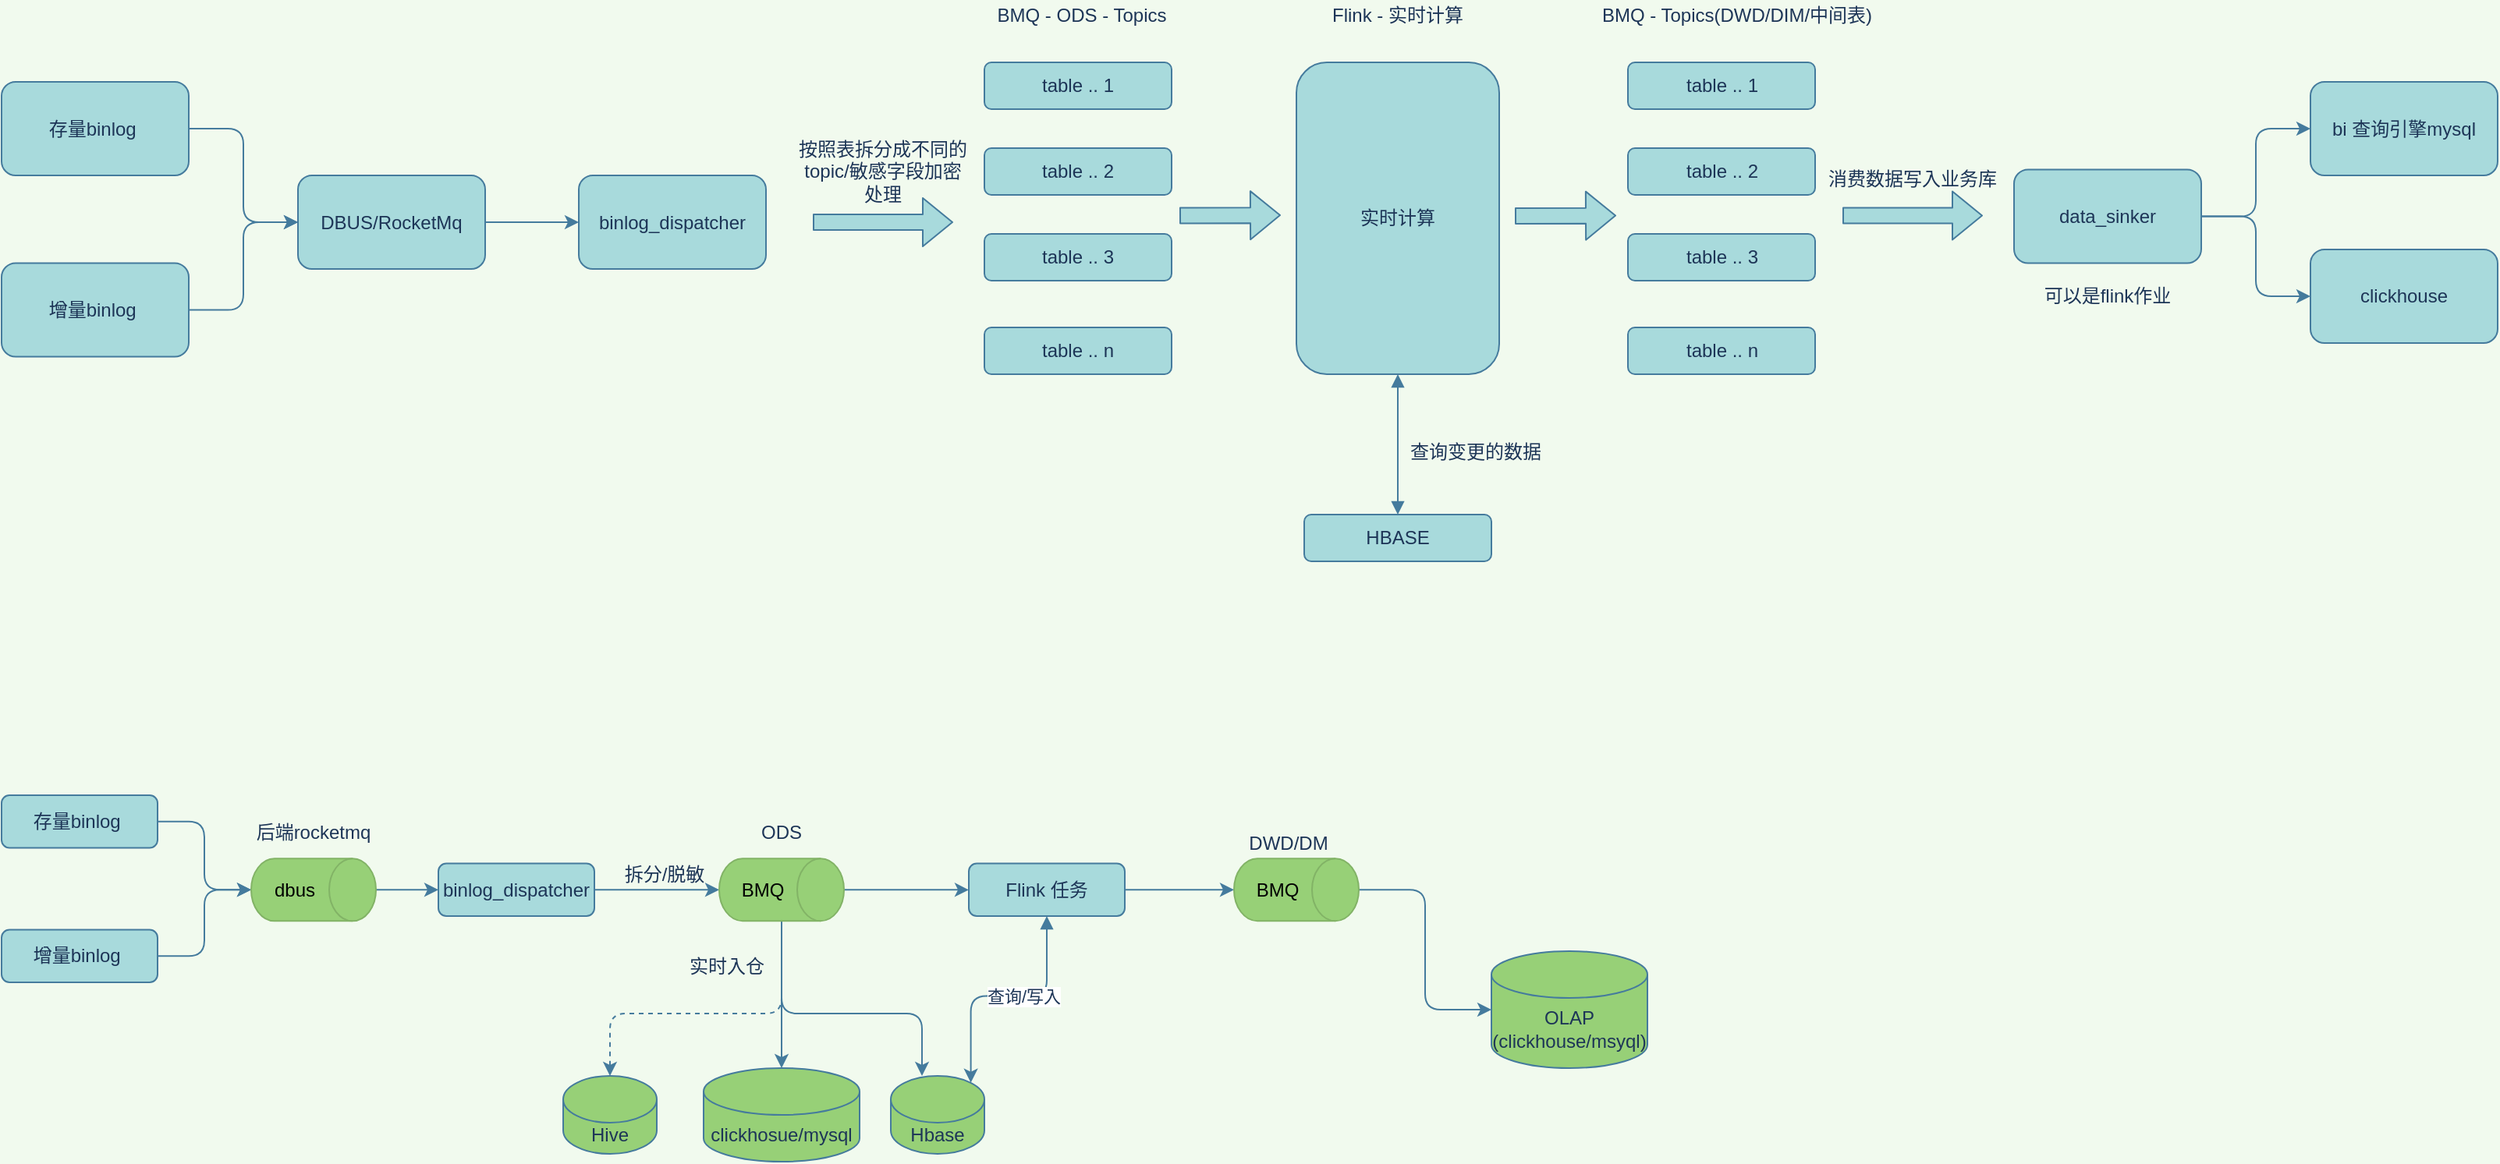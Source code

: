 <mxfile version="14.0.1" type="github">
  <diagram name="Page-1" id="74e2e168-ea6b-b213-b513-2b3c1d86103e">
    <mxGraphModel dx="1426" dy="769" grid="1" gridSize="10" guides="1" tooltips="1" connect="1" arrows="1" fold="1" page="1" pageScale="1" pageWidth="4681" pageHeight="3300" background="#F1FAEE" math="0" shadow="0">
      <root>
        <mxCell id="0" />
        <mxCell id="1" parent="0" />
        <mxCell id="ZxhqOC5vJH2Z66Pt62t_-1" style="edgeStyle=orthogonalEdgeStyle;curved=0;rounded=1;sketch=0;orthogonalLoop=1;jettySize=auto;html=1;exitX=1;exitY=0.5;exitDx=0;exitDy=0;entryX=0;entryY=0.5;entryDx=0;entryDy=0;strokeColor=#457B9D;fillColor=#A8DADC;fontColor=#1D3557;labelBackgroundColor=#F1FAEE;" edge="1" parent="1" source="CXxez-JtLYXaiOFdas3K-10" target="CXxez-JtLYXaiOFdas3K-11">
          <mxGeometry relative="1" as="geometry" />
        </mxCell>
        <mxCell id="CXxez-JtLYXaiOFdas3K-10" value="存量binlog&amp;nbsp;" style="rounded=1;whiteSpace=wrap;html=1;sketch=0;strokeColor=#457B9D;fillColor=#A8DADC;fontColor=#1D3557;" parent="1" vertex="1">
          <mxGeometry x="60" y="1402.5" width="120" height="60" as="geometry" />
        </mxCell>
        <mxCell id="ZxhqOC5vJH2Z66Pt62t_-3" style="edgeStyle=orthogonalEdgeStyle;curved=0;rounded=1;sketch=0;orthogonalLoop=1;jettySize=auto;html=1;exitX=1;exitY=0.5;exitDx=0;exitDy=0;entryX=0;entryY=0.5;entryDx=0;entryDy=0;strokeColor=#457B9D;fillColor=#A8DADC;fontColor=#1D3557;labelBackgroundColor=#F1FAEE;" edge="1" parent="1" source="CXxez-JtLYXaiOFdas3K-11" target="ZxhqOC5vJH2Z66Pt62t_-2">
          <mxGeometry relative="1" as="geometry" />
        </mxCell>
        <mxCell id="CXxez-JtLYXaiOFdas3K-11" value="DBUS/RocketMq" style="rounded=1;whiteSpace=wrap;html=1;sketch=0;strokeColor=#457B9D;fillColor=#A8DADC;fontColor=#1D3557;" parent="1" vertex="1">
          <mxGeometry x="250" y="1462.5" width="120" height="60" as="geometry" />
        </mxCell>
        <mxCell id="CXxez-JtLYXaiOFdas3K-14" value="table .. 1" style="rounded=1;whiteSpace=wrap;html=1;sketch=0;strokeColor=#457B9D;fillColor=#A8DADC;fontColor=#1D3557;" parent="1" vertex="1">
          <mxGeometry x="690" y="1390" width="120" height="30" as="geometry" />
        </mxCell>
        <mxCell id="CXxez-JtLYXaiOFdas3K-15" value="table .. 2" style="rounded=1;whiteSpace=wrap;html=1;sketch=0;strokeColor=#457B9D;fillColor=#A8DADC;fontColor=#1D3557;" parent="1" vertex="1">
          <mxGeometry x="690" y="1445" width="120" height="30" as="geometry" />
        </mxCell>
        <mxCell id="CXxez-JtLYXaiOFdas3K-16" value="table .. 3" style="rounded=1;whiteSpace=wrap;html=1;sketch=0;strokeColor=#457B9D;fillColor=#A8DADC;fontColor=#1D3557;" parent="1" vertex="1">
          <mxGeometry x="690" y="1500" width="120" height="30" as="geometry" />
        </mxCell>
        <mxCell id="CXxez-JtLYXaiOFdas3K-17" value="BMQ - ODS - Topics" style="text;html=1;strokeColor=none;fillColor=none;align=center;verticalAlign=middle;whiteSpace=wrap;rounded=0;sketch=0;fontColor=#1D3557;" parent="1" vertex="1">
          <mxGeometry x="695" y="1350" width="115" height="20" as="geometry" />
        </mxCell>
        <mxCell id="CXxez-JtLYXaiOFdas3K-18" value="table .. n" style="rounded=1;whiteSpace=wrap;html=1;sketch=0;strokeColor=#457B9D;fillColor=#A8DADC;fontColor=#1D3557;" parent="1" vertex="1">
          <mxGeometry x="690" y="1560" width="120" height="30" as="geometry" />
        </mxCell>
        <mxCell id="CXxez-JtLYXaiOFdas3K-20" value="Flink - 实时计算" style="text;html=1;strokeColor=none;fillColor=none;align=center;verticalAlign=middle;whiteSpace=wrap;rounded=0;sketch=0;fontColor=#1D3557;" parent="1" vertex="1">
          <mxGeometry x="905" y="1350" width="100" height="20" as="geometry" />
        </mxCell>
        <mxCell id="ZxhqOC5vJH2Z66Pt62t_-20" style="edgeStyle=orthogonalEdgeStyle;curved=0;rounded=1;sketch=0;orthogonalLoop=1;jettySize=auto;html=1;exitX=0.5;exitY=1;exitDx=0;exitDy=0;entryX=0.5;entryY=0;entryDx=0;entryDy=0;strokeColor=#457B9D;fillColor=#A8DADC;fontColor=#1D3557;endArrow=block;endFill=1;startArrow=block;startFill=1;labelBackgroundColor=#F1FAEE;" edge="1" parent="1" source="CXxez-JtLYXaiOFdas3K-21" target="ZxhqOC5vJH2Z66Pt62t_-19">
          <mxGeometry relative="1" as="geometry" />
        </mxCell>
        <mxCell id="CXxez-JtLYXaiOFdas3K-21" value="实时计算" style="rounded=1;whiteSpace=wrap;html=1;sketch=0;strokeColor=#457B9D;fillColor=#A8DADC;fontColor=#1D3557;" parent="1" vertex="1">
          <mxGeometry x="890" y="1390" width="130" height="200" as="geometry" />
        </mxCell>
        <mxCell id="ZxhqOC5vJH2Z66Pt62t_-2" value="binlog_dispatcher" style="rounded=1;whiteSpace=wrap;html=1;sketch=0;strokeColor=#457B9D;fillColor=#A8DADC;fontColor=#1D3557;" vertex="1" parent="1">
          <mxGeometry x="430" y="1462.5" width="120" height="60" as="geometry" />
        </mxCell>
        <mxCell id="ZxhqOC5vJH2Z66Pt62t_-4" value="table .. 1" style="rounded=1;whiteSpace=wrap;html=1;sketch=0;strokeColor=#457B9D;fillColor=#A8DADC;fontColor=#1D3557;" vertex="1" parent="1">
          <mxGeometry x="1102.5" y="1390" width="120" height="30" as="geometry" />
        </mxCell>
        <mxCell id="ZxhqOC5vJH2Z66Pt62t_-5" value="table .. 2" style="rounded=1;whiteSpace=wrap;html=1;sketch=0;strokeColor=#457B9D;fillColor=#A8DADC;fontColor=#1D3557;" vertex="1" parent="1">
          <mxGeometry x="1102.5" y="1445" width="120" height="30" as="geometry" />
        </mxCell>
        <mxCell id="ZxhqOC5vJH2Z66Pt62t_-6" value="table .. 3" style="rounded=1;whiteSpace=wrap;html=1;sketch=0;strokeColor=#457B9D;fillColor=#A8DADC;fontColor=#1D3557;" vertex="1" parent="1">
          <mxGeometry x="1102.5" y="1500" width="120" height="30" as="geometry" />
        </mxCell>
        <mxCell id="ZxhqOC5vJH2Z66Pt62t_-7" value="BMQ - Topics(DWD/DIM/中间表)" style="text;html=1;strokeColor=none;fillColor=none;align=center;verticalAlign=middle;whiteSpace=wrap;rounded=0;sketch=0;fontColor=#1D3557;" vertex="1" parent="1">
          <mxGeometry x="1080" y="1350" width="185" height="20" as="geometry" />
        </mxCell>
        <mxCell id="ZxhqOC5vJH2Z66Pt62t_-8" value="table .. n" style="rounded=1;whiteSpace=wrap;html=1;sketch=0;strokeColor=#457B9D;fillColor=#A8DADC;fontColor=#1D3557;" vertex="1" parent="1">
          <mxGeometry x="1102.5" y="1560" width="120" height="30" as="geometry" />
        </mxCell>
        <mxCell id="ZxhqOC5vJH2Z66Pt62t_-10" value="" style="shape=flexArrow;endArrow=classic;html=1;strokeColor=#457B9D;fillColor=#A8DADC;fontColor=#1D3557;labelBackgroundColor=#F1FAEE;" edge="1" parent="1">
          <mxGeometry width="50" height="50" relative="1" as="geometry">
            <mxPoint x="580" y="1492.5" as="sourcePoint" />
            <mxPoint x="670" y="1492.5" as="targetPoint" />
          </mxGeometry>
        </mxCell>
        <mxCell id="ZxhqOC5vJH2Z66Pt62t_-11" value="按照表拆分成不同的topic/敏感字段加密处理" style="text;html=1;strokeColor=none;fillColor=none;align=center;verticalAlign=middle;whiteSpace=wrap;rounded=0;sketch=0;fontColor=#1D3557;" vertex="1" parent="1">
          <mxGeometry x="570" y="1450" width="110" height="20" as="geometry" />
        </mxCell>
        <mxCell id="ZxhqOC5vJH2Z66Pt62t_-13" style="edgeStyle=orthogonalEdgeStyle;curved=0;rounded=1;sketch=0;orthogonalLoop=1;jettySize=auto;html=1;exitX=1;exitY=0.5;exitDx=0;exitDy=0;entryX=0;entryY=0.5;entryDx=0;entryDy=0;strokeColor=#457B9D;fillColor=#A8DADC;fontColor=#1D3557;labelBackgroundColor=#F1FAEE;" edge="1" parent="1" source="ZxhqOC5vJH2Z66Pt62t_-12" target="CXxez-JtLYXaiOFdas3K-11">
          <mxGeometry relative="1" as="geometry" />
        </mxCell>
        <mxCell id="ZxhqOC5vJH2Z66Pt62t_-12" value="增量binlog&amp;nbsp;" style="rounded=1;whiteSpace=wrap;html=1;sketch=0;strokeColor=#457B9D;fillColor=#A8DADC;fontColor=#1D3557;" vertex="1" parent="1">
          <mxGeometry x="60" y="1518.75" width="120" height="60" as="geometry" />
        </mxCell>
        <mxCell id="ZxhqOC5vJH2Z66Pt62t_-17" style="edgeStyle=orthogonalEdgeStyle;curved=0;rounded=1;sketch=0;orthogonalLoop=1;jettySize=auto;html=1;exitX=1;exitY=0.5;exitDx=0;exitDy=0;entryX=0;entryY=0.5;entryDx=0;entryDy=0;strokeColor=#457B9D;fillColor=#A8DADC;fontColor=#1D3557;labelBackgroundColor=#F1FAEE;" edge="1" parent="1" source="ZxhqOC5vJH2Z66Pt62t_-14" target="ZxhqOC5vJH2Z66Pt62t_-15">
          <mxGeometry relative="1" as="geometry" />
        </mxCell>
        <mxCell id="ZxhqOC5vJH2Z66Pt62t_-18" style="edgeStyle=orthogonalEdgeStyle;curved=0;rounded=1;sketch=0;orthogonalLoop=1;jettySize=auto;html=1;exitX=1;exitY=0.5;exitDx=0;exitDy=0;entryX=0;entryY=0.5;entryDx=0;entryDy=0;strokeColor=#457B9D;fillColor=#A8DADC;fontColor=#1D3557;labelBackgroundColor=#F1FAEE;" edge="1" parent="1" source="ZxhqOC5vJH2Z66Pt62t_-14" target="ZxhqOC5vJH2Z66Pt62t_-16">
          <mxGeometry relative="1" as="geometry" />
        </mxCell>
        <mxCell id="ZxhqOC5vJH2Z66Pt62t_-14" value="data_sinker" style="rounded=1;whiteSpace=wrap;html=1;sketch=0;strokeColor=#457B9D;fillColor=#A8DADC;fontColor=#1D3557;" vertex="1" parent="1">
          <mxGeometry x="1350" y="1458.75" width="120" height="60" as="geometry" />
        </mxCell>
        <mxCell id="ZxhqOC5vJH2Z66Pt62t_-15" value="bi 查询引擎mysql" style="rounded=1;whiteSpace=wrap;html=1;sketch=0;strokeColor=#457B9D;fillColor=#A8DADC;fontColor=#1D3557;" vertex="1" parent="1">
          <mxGeometry x="1540" y="1402.5" width="120" height="60" as="geometry" />
        </mxCell>
        <mxCell id="ZxhqOC5vJH2Z66Pt62t_-16" value="clickhouse" style="rounded=1;whiteSpace=wrap;html=1;sketch=0;strokeColor=#457B9D;fillColor=#A8DADC;fontColor=#1D3557;" vertex="1" parent="1">
          <mxGeometry x="1540" y="1510" width="120" height="60" as="geometry" />
        </mxCell>
        <mxCell id="ZxhqOC5vJH2Z66Pt62t_-19" value="HBASE" style="rounded=1;whiteSpace=wrap;html=1;sketch=0;strokeColor=#457B9D;fillColor=#A8DADC;fontColor=#1D3557;" vertex="1" parent="1">
          <mxGeometry x="895" y="1680" width="120" height="30" as="geometry" />
        </mxCell>
        <mxCell id="ZxhqOC5vJH2Z66Pt62t_-21" value="" style="shape=flexArrow;endArrow=classic;html=1;strokeColor=#457B9D;fillColor=#A8DADC;fontColor=#1D3557;labelBackgroundColor=#F1FAEE;" edge="1" parent="1">
          <mxGeometry width="50" height="50" relative="1" as="geometry">
            <mxPoint x="1240" y="1488.25" as="sourcePoint" />
            <mxPoint x="1330" y="1488.25" as="targetPoint" />
          </mxGeometry>
        </mxCell>
        <mxCell id="ZxhqOC5vJH2Z66Pt62t_-22" value="消费数据写入业务库" style="text;html=1;strokeColor=none;fillColor=none;align=center;verticalAlign=middle;whiteSpace=wrap;rounded=0;sketch=0;fontColor=#1D3557;" vertex="1" parent="1">
          <mxGeometry x="1230" y="1455" width="110" height="20" as="geometry" />
        </mxCell>
        <mxCell id="ZxhqOC5vJH2Z66Pt62t_-23" value="" style="shape=flexArrow;endArrow=classic;html=1;strokeColor=#457B9D;fillColor=#A8DADC;fontColor=#1D3557;labelBackgroundColor=#F1FAEE;" edge="1" parent="1">
          <mxGeometry width="50" height="50" relative="1" as="geometry">
            <mxPoint x="815" y="1488.25" as="sourcePoint" />
            <mxPoint x="880" y="1488" as="targetPoint" />
          </mxGeometry>
        </mxCell>
        <mxCell id="ZxhqOC5vJH2Z66Pt62t_-24" value="" style="shape=flexArrow;endArrow=classic;html=1;strokeColor=#457B9D;fillColor=#A8DADC;fontColor=#1D3557;labelBackgroundColor=#F1FAEE;" edge="1" parent="1">
          <mxGeometry width="50" height="50" relative="1" as="geometry">
            <mxPoint x="1030" y="1488.5" as="sourcePoint" />
            <mxPoint x="1095" y="1488.25" as="targetPoint" />
          </mxGeometry>
        </mxCell>
        <mxCell id="ZxhqOC5vJH2Z66Pt62t_-38" value="查询变更的数据" style="text;html=1;strokeColor=none;fillColor=none;align=center;verticalAlign=middle;whiteSpace=wrap;rounded=0;sketch=0;fontColor=#1D3557;" vertex="1" parent="1">
          <mxGeometry x="960" y="1630" width="90" height="20" as="geometry" />
        </mxCell>
        <mxCell id="ZxhqOC5vJH2Z66Pt62t_-39" value="可以是flink作业" style="text;html=1;strokeColor=none;fillColor=none;align=center;verticalAlign=middle;whiteSpace=wrap;rounded=0;sketch=0;fontColor=#1D3557;" vertex="1" parent="1">
          <mxGeometry x="1365" y="1530" width="90" height="20" as="geometry" />
        </mxCell>
        <mxCell id="ZxhqOC5vJH2Z66Pt62t_-55" style="edgeStyle=orthogonalEdgeStyle;curved=0;rounded=1;sketch=0;orthogonalLoop=1;jettySize=auto;html=1;exitX=1;exitY=0.5;exitDx=0;exitDy=0;entryX=0.5;entryY=1;entryDx=0;entryDy=0;entryPerimeter=0;strokeColor=#457B9D;fillColor=#A8DADC;fontColor=#1D3557;" edge="1" parent="1" source="ZxhqOC5vJH2Z66Pt62t_-46" target="ZxhqOC5vJH2Z66Pt62t_-53">
          <mxGeometry relative="1" as="geometry" />
        </mxCell>
        <mxCell id="ZxhqOC5vJH2Z66Pt62t_-46" value="增量binlog&amp;nbsp;" style="rounded=1;whiteSpace=wrap;html=1;sketch=0;strokeColor=#457B9D;fillColor=#A8DADC;fontColor=#1D3557;" vertex="1" parent="1">
          <mxGeometry x="60" y="1946.25" width="100" height="33.75" as="geometry" />
        </mxCell>
        <mxCell id="ZxhqOC5vJH2Z66Pt62t_-54" style="edgeStyle=orthogonalEdgeStyle;curved=0;rounded=1;sketch=0;orthogonalLoop=1;jettySize=auto;html=1;exitX=1;exitY=0.5;exitDx=0;exitDy=0;entryX=0.5;entryY=1;entryDx=0;entryDy=0;entryPerimeter=0;strokeColor=#457B9D;fillColor=#A8DADC;fontColor=#1D3557;" edge="1" parent="1" source="ZxhqOC5vJH2Z66Pt62t_-47" target="ZxhqOC5vJH2Z66Pt62t_-53">
          <mxGeometry relative="1" as="geometry" />
        </mxCell>
        <mxCell id="ZxhqOC5vJH2Z66Pt62t_-47" value="存量binlog&amp;nbsp;" style="rounded=1;whiteSpace=wrap;html=1;sketch=0;strokeColor=#457B9D;fillColor=#A8DADC;fontColor=#1D3557;" vertex="1" parent="1">
          <mxGeometry x="60" y="1860" width="100" height="33.75" as="geometry" />
        </mxCell>
        <mxCell id="ZxhqOC5vJH2Z66Pt62t_-59" style="edgeStyle=orthogonalEdgeStyle;curved=0;rounded=1;sketch=0;orthogonalLoop=1;jettySize=auto;html=1;exitX=1;exitY=0.5;exitDx=0;exitDy=0;strokeColor=#457B9D;fillColor=#A8DADC;fontColor=#1D3557;" edge="1" parent="1" source="ZxhqOC5vJH2Z66Pt62t_-52" target="ZxhqOC5vJH2Z66Pt62t_-58">
          <mxGeometry relative="1" as="geometry" />
        </mxCell>
        <mxCell id="ZxhqOC5vJH2Z66Pt62t_-52" value="&lt;span&gt;binlog_dispatcher&lt;/span&gt;" style="rounded=1;whiteSpace=wrap;html=1;sketch=0;strokeColor=#457B9D;fillColor=#A8DADC;fontColor=#1D3557;" vertex="1" parent="1">
          <mxGeometry x="340" y="1903.75" width="100" height="33.75" as="geometry" />
        </mxCell>
        <mxCell id="ZxhqOC5vJH2Z66Pt62t_-57" style="edgeStyle=orthogonalEdgeStyle;curved=0;rounded=1;sketch=0;orthogonalLoop=1;jettySize=auto;html=1;exitX=0.5;exitY=0;exitDx=0;exitDy=0;exitPerimeter=0;entryX=0;entryY=0.5;entryDx=0;entryDy=0;strokeColor=#457B9D;fillColor=#A8DADC;fontColor=#1D3557;" edge="1" parent="1" source="ZxhqOC5vJH2Z66Pt62t_-53" target="ZxhqOC5vJH2Z66Pt62t_-52">
          <mxGeometry relative="1" as="geometry" />
        </mxCell>
        <mxCell id="ZxhqOC5vJH2Z66Pt62t_-53" value="dbus" style="shape=cylinder3;whiteSpace=wrap;html=1;boundedLbl=1;backgroundOutline=1;size=15;rounded=0;sketch=0;strokeColor=#82b366;direction=south;fillColor=#97D077;" vertex="1" parent="1">
          <mxGeometry x="220" y="1900.63" width="80" height="40" as="geometry" />
        </mxCell>
        <mxCell id="ZxhqOC5vJH2Z66Pt62t_-56" value="后端rocketmq" style="text;html=1;strokeColor=none;fillColor=none;align=center;verticalAlign=middle;whiteSpace=wrap;rounded=0;sketch=0;fontColor=#1D3557;" vertex="1" parent="1">
          <mxGeometry x="215" y="1873.75" width="90" height="20" as="geometry" />
        </mxCell>
        <mxCell id="ZxhqOC5vJH2Z66Pt62t_-67" style="edgeStyle=orthogonalEdgeStyle;curved=0;rounded=1;sketch=0;orthogonalLoop=1;jettySize=auto;html=1;exitX=1;exitY=0.5;exitDx=0;exitDy=0;exitPerimeter=0;entryX=0.5;entryY=0;entryDx=0;entryDy=0;entryPerimeter=0;strokeColor=#457B9D;fillColor=#A8DADC;fontColor=#1D3557;" edge="1" parent="1" source="ZxhqOC5vJH2Z66Pt62t_-58" target="ZxhqOC5vJH2Z66Pt62t_-66">
          <mxGeometry relative="1" as="geometry" />
        </mxCell>
        <mxCell id="ZxhqOC5vJH2Z66Pt62t_-68" style="edgeStyle=orthogonalEdgeStyle;curved=0;rounded=1;sketch=0;orthogonalLoop=1;jettySize=auto;html=1;exitX=1;exitY=0.5;exitDx=0;exitDy=0;exitPerimeter=0;entryX=0.5;entryY=0;entryDx=0;entryDy=0;entryPerimeter=0;strokeColor=#457B9D;fillColor=#A8DADC;fontColor=#1D3557;dashed=1;" edge="1" parent="1" source="ZxhqOC5vJH2Z66Pt62t_-58" target="ZxhqOC5vJH2Z66Pt62t_-63">
          <mxGeometry relative="1" as="geometry">
            <Array as="points">
              <mxPoint x="560" y="2000" />
              <mxPoint x="450" y="2000" />
            </Array>
          </mxGeometry>
        </mxCell>
        <mxCell id="ZxhqOC5vJH2Z66Pt62t_-70" style="edgeStyle=orthogonalEdgeStyle;curved=0;rounded=1;sketch=0;orthogonalLoop=1;jettySize=auto;html=1;exitX=1;exitY=0.5;exitDx=0;exitDy=0;exitPerimeter=0;strokeColor=#457B9D;fillColor=#A8DADC;fontColor=#1D3557;" edge="1" parent="1" source="ZxhqOC5vJH2Z66Pt62t_-58" target="ZxhqOC5vJH2Z66Pt62t_-69">
          <mxGeometry relative="1" as="geometry">
            <Array as="points">
              <mxPoint x="560" y="2000" />
              <mxPoint x="650" y="2000" />
            </Array>
          </mxGeometry>
        </mxCell>
        <mxCell id="ZxhqOC5vJH2Z66Pt62t_-72" style="edgeStyle=orthogonalEdgeStyle;curved=0;rounded=1;sketch=0;orthogonalLoop=1;jettySize=auto;html=1;exitX=0.5;exitY=0;exitDx=0;exitDy=0;exitPerimeter=0;strokeColor=#457B9D;fillColor=#A8DADC;fontColor=#1D3557;" edge="1" parent="1" source="ZxhqOC5vJH2Z66Pt62t_-58" target="ZxhqOC5vJH2Z66Pt62t_-71">
          <mxGeometry relative="1" as="geometry" />
        </mxCell>
        <mxCell id="ZxhqOC5vJH2Z66Pt62t_-58" value="BMQ" style="shape=cylinder3;whiteSpace=wrap;html=1;boundedLbl=1;backgroundOutline=1;size=15;rounded=0;sketch=0;strokeColor=#82b366;direction=south;fillColor=#97D077;" vertex="1" parent="1">
          <mxGeometry x="520" y="1900.62" width="80" height="40" as="geometry" />
        </mxCell>
        <mxCell id="ZxhqOC5vJH2Z66Pt62t_-60" value="ODS" style="text;html=1;strokeColor=none;fillColor=none;align=center;verticalAlign=middle;whiteSpace=wrap;rounded=0;sketch=0;fontColor=#1D3557;" vertex="1" parent="1">
          <mxGeometry x="540" y="1873.75" width="40" height="20" as="geometry" />
        </mxCell>
        <mxCell id="ZxhqOC5vJH2Z66Pt62t_-62" value="拆分/脱敏" style="text;html=1;strokeColor=none;fillColor=none;align=center;verticalAlign=middle;whiteSpace=wrap;rounded=0;sketch=0;fontColor=#1D3557;" vertex="1" parent="1">
          <mxGeometry x="440" y="1900.62" width="90" height="20" as="geometry" />
        </mxCell>
        <mxCell id="ZxhqOC5vJH2Z66Pt62t_-63" value="Hive" style="shape=cylinder3;whiteSpace=wrap;html=1;boundedLbl=1;backgroundOutline=1;size=15;rounded=0;sketch=0;strokeColor=#457B9D;fillColor=#97D077;fontColor=#1D3557;" vertex="1" parent="1">
          <mxGeometry x="420" y="2040" width="60" height="50" as="geometry" />
        </mxCell>
        <mxCell id="ZxhqOC5vJH2Z66Pt62t_-66" value="clickhosue/mysql" style="shape=cylinder3;whiteSpace=wrap;html=1;boundedLbl=1;backgroundOutline=1;size=15;rounded=0;sketch=0;strokeColor=#457B9D;fillColor=#97D077;fontColor=#1D3557;" vertex="1" parent="1">
          <mxGeometry x="510" y="2035" width="100" height="60" as="geometry" />
        </mxCell>
        <mxCell id="ZxhqOC5vJH2Z66Pt62t_-69" value="Hbase" style="shape=cylinder3;whiteSpace=wrap;html=1;boundedLbl=1;backgroundOutline=1;size=15;rounded=0;sketch=0;strokeColor=#457B9D;fillColor=#97D077;fontColor=#1D3557;" vertex="1" parent="1">
          <mxGeometry x="630" y="2040" width="60" height="50" as="geometry" />
        </mxCell>
        <mxCell id="ZxhqOC5vJH2Z66Pt62t_-73" style="edgeStyle=orthogonalEdgeStyle;curved=0;rounded=1;sketch=0;orthogonalLoop=1;jettySize=auto;html=1;exitX=0.5;exitY=1;exitDx=0;exitDy=0;entryX=0.855;entryY=0;entryDx=0;entryDy=4.35;entryPerimeter=0;strokeColor=#457B9D;fillColor=#A8DADC;fontColor=#1D3557;startArrow=block;startFill=1;" edge="1" parent="1" source="ZxhqOC5vJH2Z66Pt62t_-71" target="ZxhqOC5vJH2Z66Pt62t_-69">
          <mxGeometry relative="1" as="geometry" />
        </mxCell>
        <mxCell id="ZxhqOC5vJH2Z66Pt62t_-74" value="查询/写入" style="edgeLabel;html=1;align=center;verticalAlign=middle;resizable=0;points=[];fontColor=#1D3557;" vertex="1" connectable="0" parent="ZxhqOC5vJH2Z66Pt62t_-73">
          <mxGeometry x="-0.139" relative="1" as="geometry">
            <mxPoint as="offset" />
          </mxGeometry>
        </mxCell>
        <mxCell id="ZxhqOC5vJH2Z66Pt62t_-77" style="edgeStyle=orthogonalEdgeStyle;curved=0;rounded=1;sketch=0;orthogonalLoop=1;jettySize=auto;html=1;exitX=1;exitY=0.5;exitDx=0;exitDy=0;entryX=0.5;entryY=1;entryDx=0;entryDy=0;entryPerimeter=0;startArrow=none;startFill=0;strokeColor=#457B9D;fillColor=#A8DADC;fontColor=#1D3557;" edge="1" parent="1" source="ZxhqOC5vJH2Z66Pt62t_-71" target="ZxhqOC5vJH2Z66Pt62t_-76">
          <mxGeometry relative="1" as="geometry" />
        </mxCell>
        <mxCell id="ZxhqOC5vJH2Z66Pt62t_-71" value="Flink 任务" style="rounded=1;whiteSpace=wrap;html=1;sketch=0;strokeColor=#457B9D;fillColor=#A8DADC;fontColor=#1D3557;" vertex="1" parent="1">
          <mxGeometry x="680" y="1903.75" width="100" height="33.75" as="geometry" />
        </mxCell>
        <mxCell id="ZxhqOC5vJH2Z66Pt62t_-75" value="实时入仓" style="text;html=1;strokeColor=none;fillColor=none;align=center;verticalAlign=middle;whiteSpace=wrap;rounded=0;sketch=0;fontColor=#1D3557;" vertex="1" parent="1">
          <mxGeometry x="490" y="1960" width="70" height="20" as="geometry" />
        </mxCell>
        <mxCell id="ZxhqOC5vJH2Z66Pt62t_-80" style="edgeStyle=orthogonalEdgeStyle;curved=0;rounded=1;sketch=0;orthogonalLoop=1;jettySize=auto;html=1;exitX=0.5;exitY=0;exitDx=0;exitDy=0;exitPerimeter=0;entryX=0;entryY=0.5;entryDx=0;entryDy=0;entryPerimeter=0;startArrow=none;startFill=0;strokeColor=#457B9D;fillColor=#A8DADC;fontColor=#1D3557;" edge="1" parent="1" source="ZxhqOC5vJH2Z66Pt62t_-76" target="ZxhqOC5vJH2Z66Pt62t_-79">
          <mxGeometry relative="1" as="geometry" />
        </mxCell>
        <mxCell id="ZxhqOC5vJH2Z66Pt62t_-76" value="BMQ" style="shape=cylinder3;whiteSpace=wrap;html=1;boundedLbl=1;backgroundOutline=1;size=15;rounded=0;sketch=0;strokeColor=#82b366;direction=south;fillColor=#97D077;" vertex="1" parent="1">
          <mxGeometry x="850" y="1900.62" width="80" height="40" as="geometry" />
        </mxCell>
        <mxCell id="ZxhqOC5vJH2Z66Pt62t_-78" value="DWD/DM" style="text;html=1;strokeColor=none;fillColor=none;align=center;verticalAlign=middle;whiteSpace=wrap;rounded=0;sketch=0;fontColor=#1D3557;" vertex="1" parent="1">
          <mxGeometry x="865" y="1880.62" width="40" height="20" as="geometry" />
        </mxCell>
        <mxCell id="ZxhqOC5vJH2Z66Pt62t_-79" value="OLAP&lt;br&gt;(clickhouse/msyql)" style="shape=cylinder3;whiteSpace=wrap;html=1;boundedLbl=1;backgroundOutline=1;size=15;rounded=0;sketch=0;strokeColor=#457B9D;fillColor=#97D077;fontColor=#1D3557;" vertex="1" parent="1">
          <mxGeometry x="1015" y="1960" width="100" height="75" as="geometry" />
        </mxCell>
      </root>
    </mxGraphModel>
  </diagram>
</mxfile>
